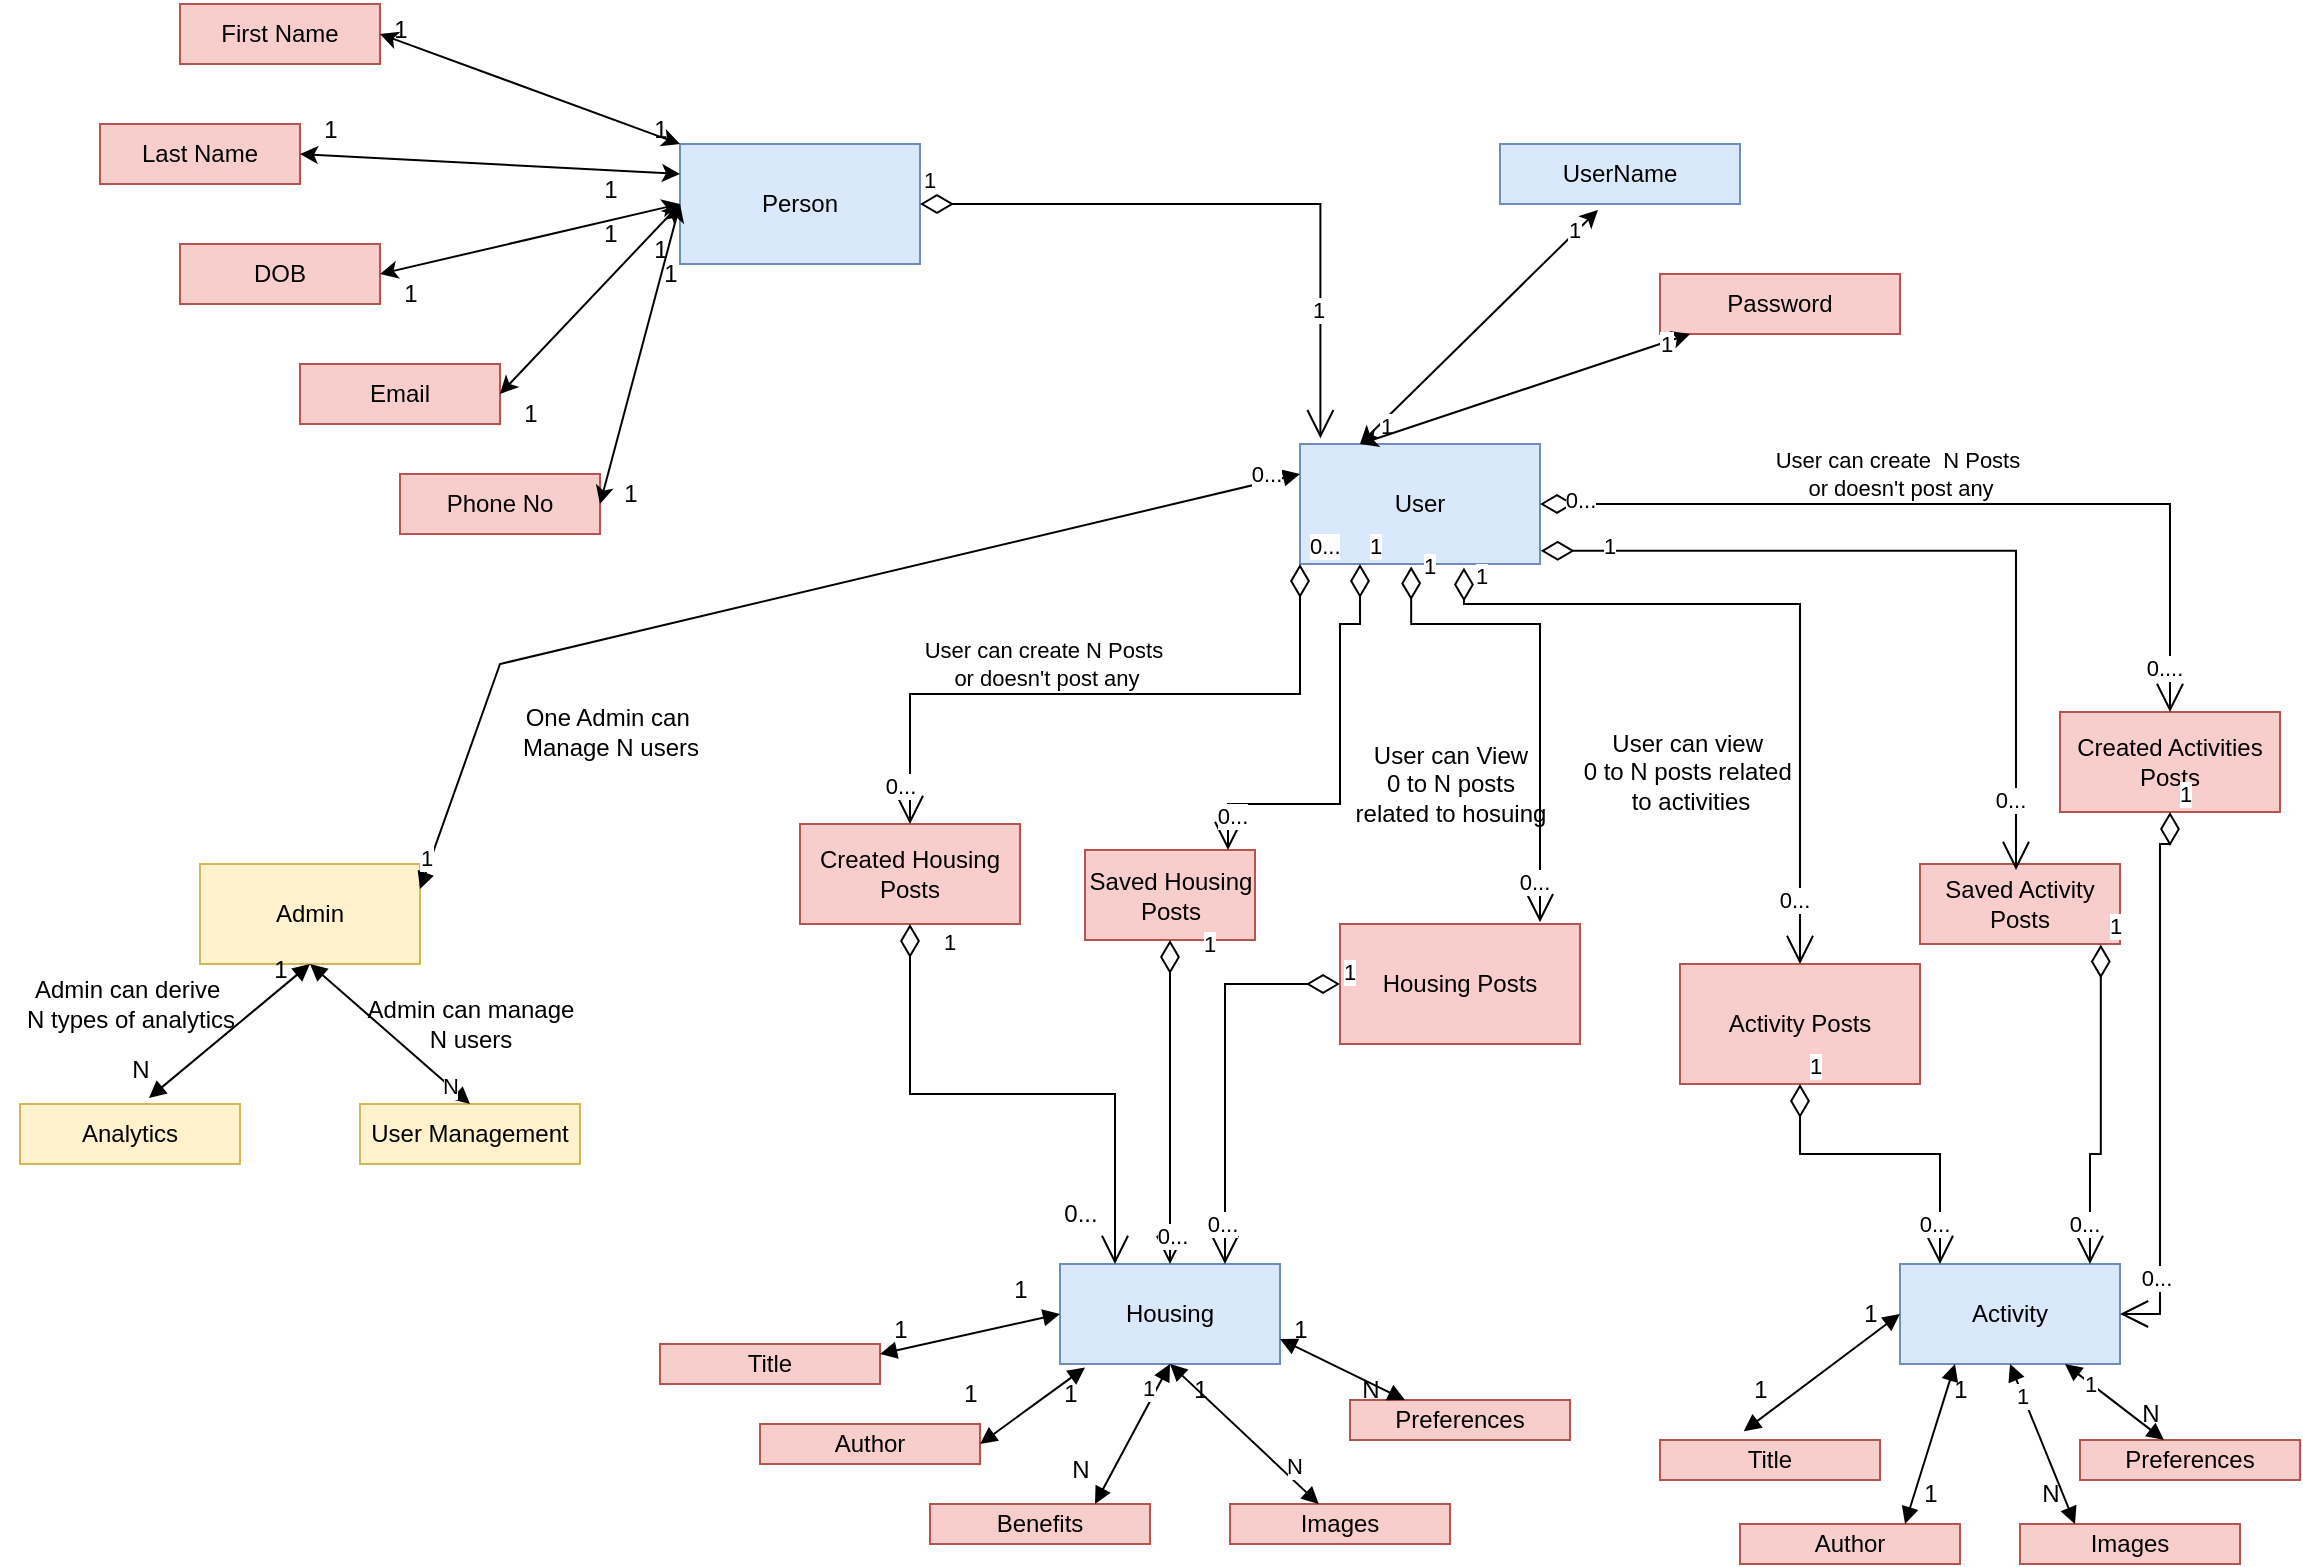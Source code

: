 <mxfile version="22.1.1" type="device">
  <diagram name="Page-1" id="T-uW2GDAXrPzi2V3QfyI">
    <mxGraphModel dx="1307" dy="865" grid="1" gridSize="10" guides="1" tooltips="1" connect="1" arrows="1" fold="1" page="1" pageScale="1" pageWidth="1169" pageHeight="827" math="0" shadow="0">
      <root>
        <mxCell id="0" />
        <mxCell id="1" parent="0" />
        <mxCell id="SFs9N2EElwwP3pAvT7Un-1" value="Person" style="rounded=0;whiteSpace=wrap;html=1;fillColor=#dae8fc;strokeColor=#6c8ebf;" vertex="1" parent="1">
          <mxGeometry x="350" y="100" width="120" height="60" as="geometry" />
        </mxCell>
        <mxCell id="SFs9N2EElwwP3pAvT7Un-2" value="User" style="rounded=0;whiteSpace=wrap;html=1;fillColor=#dae8fc;strokeColor=#6c8ebf;" vertex="1" parent="1">
          <mxGeometry x="660" y="250" width="120" height="60" as="geometry" />
        </mxCell>
        <mxCell id="SFs9N2EElwwP3pAvT7Un-6" value="DOB" style="rounded=0;whiteSpace=wrap;html=1;fillColor=#f8cecc;strokeColor=#b85450;" vertex="1" parent="1">
          <mxGeometry x="100" y="150" width="100" height="30" as="geometry" />
        </mxCell>
        <mxCell id="SFs9N2EElwwP3pAvT7Un-8" value="First Name" style="rounded=0;whiteSpace=wrap;html=1;fillColor=#f8cecc;strokeColor=#b85450;" vertex="1" parent="1">
          <mxGeometry x="100" y="30" width="100" height="30" as="geometry" />
        </mxCell>
        <mxCell id="SFs9N2EElwwP3pAvT7Un-9" value="Last Name" style="rounded=0;whiteSpace=wrap;html=1;fillColor=#f8cecc;strokeColor=#b85450;" vertex="1" parent="1">
          <mxGeometry x="60" y="90" width="100" height="30" as="geometry" />
        </mxCell>
        <mxCell id="SFs9N2EElwwP3pAvT7Un-10" value="Email" style="rounded=0;whiteSpace=wrap;html=1;fillColor=#f8cecc;strokeColor=#b85450;" vertex="1" parent="1">
          <mxGeometry x="160" y="210" width="100" height="30" as="geometry" />
        </mxCell>
        <mxCell id="SFs9N2EElwwP3pAvT7Un-11" value="Phone No" style="rounded=0;whiteSpace=wrap;html=1;fillColor=#f8cecc;strokeColor=#b85450;" vertex="1" parent="1">
          <mxGeometry x="210" y="265" width="100" height="30" as="geometry" />
        </mxCell>
        <mxCell id="SFs9N2EElwwP3pAvT7Un-12" value="" style="endArrow=classic;startArrow=classic;html=1;rounded=0;exitX=1;exitY=0.5;exitDx=0;exitDy=0;entryX=0;entryY=0;entryDx=0;entryDy=0;" edge="1" parent="1" source="SFs9N2EElwwP3pAvT7Un-8" target="SFs9N2EElwwP3pAvT7Un-1">
          <mxGeometry width="50" height="50" relative="1" as="geometry">
            <mxPoint x="560" y="450" as="sourcePoint" />
            <mxPoint x="610" y="400" as="targetPoint" />
          </mxGeometry>
        </mxCell>
        <mxCell id="SFs9N2EElwwP3pAvT7Un-13" value="" style="endArrow=classic;startArrow=classic;html=1;rounded=0;exitX=1;exitY=0.5;exitDx=0;exitDy=0;entryX=0;entryY=0.25;entryDx=0;entryDy=0;" edge="1" parent="1" source="SFs9N2EElwwP3pAvT7Un-9" target="SFs9N2EElwwP3pAvT7Un-1">
          <mxGeometry width="50" height="50" relative="1" as="geometry">
            <mxPoint x="310" y="225" as="sourcePoint" />
            <mxPoint x="460" y="260" as="targetPoint" />
          </mxGeometry>
        </mxCell>
        <mxCell id="SFs9N2EElwwP3pAvT7Un-14" value="" style="endArrow=classic;startArrow=classic;html=1;rounded=0;exitX=1;exitY=0.5;exitDx=0;exitDy=0;entryX=0;entryY=0.5;entryDx=0;entryDy=0;" edge="1" parent="1" source="SFs9N2EElwwP3pAvT7Un-6" target="SFs9N2EElwwP3pAvT7Un-1">
          <mxGeometry width="50" height="50" relative="1" as="geometry">
            <mxPoint x="320" y="235" as="sourcePoint" />
            <mxPoint x="470" y="270" as="targetPoint" />
          </mxGeometry>
        </mxCell>
        <mxCell id="SFs9N2EElwwP3pAvT7Un-15" value="" style="endArrow=classic;startArrow=classic;html=1;rounded=0;exitX=1;exitY=0.5;exitDx=0;exitDy=0;entryX=0;entryY=0.5;entryDx=0;entryDy=0;" edge="1" parent="1" source="SFs9N2EElwwP3pAvT7Un-10" target="SFs9N2EElwwP3pAvT7Un-1">
          <mxGeometry width="50" height="50" relative="1" as="geometry">
            <mxPoint x="330" y="245" as="sourcePoint" />
            <mxPoint x="480" y="280" as="targetPoint" />
          </mxGeometry>
        </mxCell>
        <mxCell id="SFs9N2EElwwP3pAvT7Un-16" value="" style="endArrow=classic;startArrow=classic;html=1;rounded=0;exitX=1;exitY=0.5;exitDx=0;exitDy=0;entryX=0;entryY=0.5;entryDx=0;entryDy=0;" edge="1" parent="1" source="SFs9N2EElwwP3pAvT7Un-11" target="SFs9N2EElwwP3pAvT7Un-1">
          <mxGeometry width="50" height="50" relative="1" as="geometry">
            <mxPoint x="340" y="255" as="sourcePoint" />
            <mxPoint x="490" y="290" as="targetPoint" />
          </mxGeometry>
        </mxCell>
        <mxCell id="SFs9N2EElwwP3pAvT7Un-17" value="UserName" style="rounded=0;whiteSpace=wrap;html=1;fillColor=#dae8fc;strokeColor=#6c8ebf;" vertex="1" parent="1">
          <mxGeometry x="760" y="100" width="120" height="30" as="geometry" />
        </mxCell>
        <mxCell id="SFs9N2EElwwP3pAvT7Un-18" value="Password" style="rounded=0;whiteSpace=wrap;html=1;fillColor=#f8cecc;strokeColor=#b85450;" vertex="1" parent="1">
          <mxGeometry x="840" y="165" width="120" height="30" as="geometry" />
        </mxCell>
        <mxCell id="SFs9N2EElwwP3pAvT7Un-19" value="" style="endArrow=classic;startArrow=classic;html=1;rounded=0;entryX=0.408;entryY=1.1;entryDx=0;entryDy=0;entryPerimeter=0;exitX=0.25;exitY=0;exitDx=0;exitDy=0;" edge="1" parent="1" source="SFs9N2EElwwP3pAvT7Un-2" target="SFs9N2EElwwP3pAvT7Un-17">
          <mxGeometry width="50" height="50" relative="1" as="geometry">
            <mxPoint x="700" y="460" as="sourcePoint" />
            <mxPoint x="750" y="410" as="targetPoint" />
          </mxGeometry>
        </mxCell>
        <mxCell id="SFs9N2EElwwP3pAvT7Un-37" value="1" style="edgeLabel;html=1;align=center;verticalAlign=middle;resizable=0;points=[];" vertex="1" connectable="0" parent="SFs9N2EElwwP3pAvT7Un-19">
          <mxGeometry x="0.823" y="2" relative="1" as="geometry">
            <mxPoint y="1" as="offset" />
          </mxGeometry>
        </mxCell>
        <mxCell id="SFs9N2EElwwP3pAvT7Un-38" value="1" style="edgeLabel;html=1;align=center;verticalAlign=middle;resizable=0;points=[];" vertex="1" connectable="0" parent="SFs9N2EElwwP3pAvT7Un-19">
          <mxGeometry x="-0.809" y="-2" relative="1" as="geometry">
            <mxPoint y="1" as="offset" />
          </mxGeometry>
        </mxCell>
        <mxCell id="SFs9N2EElwwP3pAvT7Un-20" value="1" style="endArrow=classic;startArrow=classic;html=1;rounded=0;exitX=0.25;exitY=0;exitDx=0;exitDy=0;" edge="1" parent="1" source="SFs9N2EElwwP3pAvT7Un-2" target="SFs9N2EElwwP3pAvT7Un-18">
          <mxGeometry x="0.852" y="-2" width="50" height="50" relative="1" as="geometry">
            <mxPoint x="700" y="260" as="sourcePoint" />
            <mxPoint x="669" y="143" as="targetPoint" />
            <mxPoint y="-1" as="offset" />
          </mxGeometry>
        </mxCell>
        <mxCell id="SFs9N2EElwwP3pAvT7Un-23" value="Housing Posts" style="rounded=0;whiteSpace=wrap;html=1;fillColor=#f8cecc;strokeColor=#b85450;" vertex="1" parent="1">
          <mxGeometry x="680" y="490" width="120" height="60" as="geometry" />
        </mxCell>
        <mxCell id="SFs9N2EElwwP3pAvT7Un-27" value="1" style="endArrow=open;html=1;endSize=12;startArrow=diamondThin;startSize=14;startFill=0;edgeStyle=orthogonalEdgeStyle;align=left;verticalAlign=bottom;rounded=0;exitX=1;exitY=0.5;exitDx=0;exitDy=0;entryX=0.085;entryY=-0.048;entryDx=0;entryDy=0;entryPerimeter=0;" edge="1" parent="1" source="SFs9N2EElwwP3pAvT7Un-1" target="SFs9N2EElwwP3pAvT7Un-2">
          <mxGeometry x="-1" y="3" relative="1" as="geometry">
            <mxPoint x="650" y="440" as="sourcePoint" />
            <mxPoint x="660" y="280" as="targetPoint" />
          </mxGeometry>
        </mxCell>
        <mxCell id="SFs9N2EElwwP3pAvT7Un-28" value="1" style="edgeLabel;html=1;align=center;verticalAlign=middle;resizable=0;points=[];" vertex="1" connectable="0" parent="SFs9N2EElwwP3pAvT7Un-27">
          <mxGeometry x="0.665" y="-1" relative="1" as="geometry">
            <mxPoint y="-11" as="offset" />
          </mxGeometry>
        </mxCell>
        <mxCell id="SFs9N2EElwwP3pAvT7Un-29" value="1" style="endArrow=open;html=1;endSize=12;startArrow=diamondThin;startSize=14;startFill=0;edgeStyle=orthogonalEdgeStyle;align=left;verticalAlign=bottom;rounded=0;exitX=0.463;exitY=1.02;exitDx=0;exitDy=0;exitPerimeter=0;entryX=0.826;entryY=-0.015;entryDx=0;entryDy=0;entryPerimeter=0;" edge="1" parent="1" source="SFs9N2EElwwP3pAvT7Un-2" target="SFs9N2EElwwP3pAvT7Un-23">
          <mxGeometry x="-0.926" y="4" relative="1" as="geometry">
            <mxPoint x="540" y="380" as="sourcePoint" />
            <mxPoint x="700" y="380" as="targetPoint" />
            <Array as="points">
              <mxPoint x="716" y="340" />
              <mxPoint x="780" y="340" />
              <mxPoint x="780" y="489" />
            </Array>
            <mxPoint as="offset" />
          </mxGeometry>
        </mxCell>
        <mxCell id="SFs9N2EElwwP3pAvT7Un-30" value="0..." style="edgeLabel;html=1;align=center;verticalAlign=middle;resizable=0;points=[];" vertex="1" connectable="0" parent="SFs9N2EElwwP3pAvT7Un-29">
          <mxGeometry x="0.821" y="-3" relative="1" as="geometry">
            <mxPoint as="offset" />
          </mxGeometry>
        </mxCell>
        <mxCell id="SFs9N2EElwwP3pAvT7Un-31" value="Activity Posts" style="rounded=0;whiteSpace=wrap;html=1;fillColor=#f8cecc;strokeColor=#b85450;" vertex="1" parent="1">
          <mxGeometry x="850" y="510" width="120" height="60" as="geometry" />
        </mxCell>
        <mxCell id="SFs9N2EElwwP3pAvT7Un-33" value="1" style="endArrow=open;html=1;endSize=12;startArrow=diamondThin;startSize=14;startFill=0;edgeStyle=orthogonalEdgeStyle;align=left;verticalAlign=bottom;rounded=0;exitX=0.683;exitY=1.03;exitDx=0;exitDy=0;exitPerimeter=0;entryX=0.5;entryY=0;entryDx=0;entryDy=0;" edge="1" parent="1" source="SFs9N2EElwwP3pAvT7Un-2" target="SFs9N2EElwwP3pAvT7Un-31">
          <mxGeometry x="-0.926" y="4" relative="1" as="geometry">
            <mxPoint x="726" y="321" as="sourcePoint" />
            <mxPoint x="910" y="450" as="targetPoint" />
            <Array as="points">
              <mxPoint x="742" y="330" />
              <mxPoint x="910" y="330" />
            </Array>
            <mxPoint as="offset" />
          </mxGeometry>
        </mxCell>
        <mxCell id="SFs9N2EElwwP3pAvT7Un-34" value="0..." style="edgeLabel;html=1;align=center;verticalAlign=middle;resizable=0;points=[];" vertex="1" connectable="0" parent="SFs9N2EElwwP3pAvT7Un-33">
          <mxGeometry x="0.821" y="-3" relative="1" as="geometry">
            <mxPoint as="offset" />
          </mxGeometry>
        </mxCell>
        <mxCell id="SFs9N2EElwwP3pAvT7Un-39" value="Created Housing&lt;br&gt;Posts" style="html=1;whiteSpace=wrap;fillColor=#f8cecc;strokeColor=#b85450;" vertex="1" parent="1">
          <mxGeometry x="410" y="440.0" width="110" height="50" as="geometry" />
        </mxCell>
        <mxCell id="SFs9N2EElwwP3pAvT7Un-40" value="0..." style="endArrow=open;html=1;endSize=12;startArrow=diamondThin;startSize=14;startFill=0;edgeStyle=orthogonalEdgeStyle;align=left;verticalAlign=bottom;rounded=0;entryX=0.5;entryY=0;entryDx=0;entryDy=0;exitX=0;exitY=1;exitDx=0;exitDy=0;" edge="1" parent="1" source="SFs9N2EElwwP3pAvT7Un-2" target="SFs9N2EElwwP3pAvT7Un-39">
          <mxGeometry x="-1" y="3" relative="1" as="geometry">
            <mxPoint x="610" y="350" as="sourcePoint" />
            <mxPoint x="770" y="350" as="targetPoint" />
          </mxGeometry>
        </mxCell>
        <mxCell id="SFs9N2EElwwP3pAvT7Un-41" value="0..." style="edgeLabel;html=1;align=center;verticalAlign=middle;resizable=0;points=[];" vertex="1" connectable="0" parent="SFs9N2EElwwP3pAvT7Un-40">
          <mxGeometry x="0.881" y="5" relative="1" as="geometry">
            <mxPoint x="-10" as="offset" />
          </mxGeometry>
        </mxCell>
        <mxCell id="SFs9N2EElwwP3pAvT7Un-42" value="User can create N Posts&amp;nbsp;&lt;br&gt;or doesn&#39;t post any" style="edgeLabel;html=1;align=center;verticalAlign=middle;resizable=0;points=[];" vertex="1" connectable="0" parent="SFs9N2EElwwP3pAvT7Un-40">
          <mxGeometry x="0.209" y="-3" relative="1" as="geometry">
            <mxPoint x="4" y="-12" as="offset" />
          </mxGeometry>
        </mxCell>
        <mxCell id="SFs9N2EElwwP3pAvT7Un-43" value="Housing" style="html=1;whiteSpace=wrap;fillColor=#dae8fc;strokeColor=#6c8ebf;" vertex="1" parent="1">
          <mxGeometry x="540" y="660" width="110" height="50" as="geometry" />
        </mxCell>
        <mxCell id="SFs9N2EElwwP3pAvT7Un-44" value="1" style="endArrow=open;html=1;endSize=12;startArrow=diamondThin;startSize=14;startFill=0;edgeStyle=orthogonalEdgeStyle;align=left;verticalAlign=bottom;rounded=0;entryX=0.25;entryY=0;entryDx=0;entryDy=0;exitX=0.5;exitY=1;exitDx=0;exitDy=0;" edge="1" parent="1" source="SFs9N2EElwwP3pAvT7Un-39" target="SFs9N2EElwwP3pAvT7Un-43">
          <mxGeometry x="-0.86" y="15" relative="1" as="geometry">
            <mxPoint x="610" y="350" as="sourcePoint" />
            <mxPoint x="770" y="350" as="targetPoint" />
            <mxPoint y="-1" as="offset" />
          </mxGeometry>
        </mxCell>
        <mxCell id="SFs9N2EElwwP3pAvT7Un-45" value="0..." style="text;html=1;align=center;verticalAlign=middle;resizable=0;points=[];autosize=1;strokeColor=none;fillColor=none;" vertex="1" parent="1">
          <mxGeometry x="530" y="620" width="40" height="30" as="geometry" />
        </mxCell>
        <mxCell id="SFs9N2EElwwP3pAvT7Un-46" value="1" style="endArrow=open;html=1;endSize=12;startArrow=diamondThin;startSize=14;startFill=0;edgeStyle=orthogonalEdgeStyle;align=left;verticalAlign=bottom;rounded=0;entryX=0.75;entryY=0;entryDx=0;entryDy=0;exitX=0;exitY=0.5;exitDx=0;exitDy=0;" edge="1" parent="1" source="SFs9N2EElwwP3pAvT7Un-23" target="SFs9N2EElwwP3pAvT7Un-43">
          <mxGeometry x="-1" y="3" relative="1" as="geometry">
            <mxPoint x="610" y="350" as="sourcePoint" />
            <mxPoint x="770" y="350" as="targetPoint" />
          </mxGeometry>
        </mxCell>
        <mxCell id="SFs9N2EElwwP3pAvT7Un-47" value="0..." style="edgeLabel;html=1;align=center;verticalAlign=middle;resizable=0;points=[];" vertex="1" connectable="0" parent="SFs9N2EElwwP3pAvT7Un-46">
          <mxGeometry x="0.834" y="-2" relative="1" as="geometry">
            <mxPoint y="-4" as="offset" />
          </mxGeometry>
        </mxCell>
        <mxCell id="SFs9N2EElwwP3pAvT7Un-49" value="Created Activities Posts" style="html=1;whiteSpace=wrap;fillColor=#f8cecc;strokeColor=#b85450;" vertex="1" parent="1">
          <mxGeometry x="1040" y="384" width="110" height="50" as="geometry" />
        </mxCell>
        <mxCell id="SFs9N2EElwwP3pAvT7Un-50" value="" style="endArrow=open;html=1;endSize=12;startArrow=diamondThin;startSize=14;startFill=0;edgeStyle=orthogonalEdgeStyle;align=left;verticalAlign=bottom;rounded=0;exitX=1;exitY=0.5;exitDx=0;exitDy=0;entryX=0.5;entryY=0;entryDx=0;entryDy=0;" edge="1" parent="1" source="SFs9N2EElwwP3pAvT7Un-2" target="SFs9N2EElwwP3pAvT7Un-49">
          <mxGeometry x="-0.908" y="10" relative="1" as="geometry">
            <mxPoint x="740" y="350" as="sourcePoint" />
            <mxPoint x="900" y="350" as="targetPoint" />
            <mxPoint as="offset" />
          </mxGeometry>
        </mxCell>
        <mxCell id="SFs9N2EElwwP3pAvT7Un-167" value="0...." style="edgeLabel;html=1;align=center;verticalAlign=middle;resizable=0;points=[];" vertex="1" connectable="0" parent="SFs9N2EElwwP3pAvT7Un-50">
          <mxGeometry x="0.9" y="-3" relative="1" as="geometry">
            <mxPoint y="-1" as="offset" />
          </mxGeometry>
        </mxCell>
        <mxCell id="SFs9N2EElwwP3pAvT7Un-171" value="0..." style="edgeLabel;html=1;align=center;verticalAlign=middle;resizable=0;points=[];" vertex="1" connectable="0" parent="SFs9N2EElwwP3pAvT7Un-50">
          <mxGeometry x="-0.899" y="2" relative="1" as="geometry">
            <mxPoint x="-1" as="offset" />
          </mxGeometry>
        </mxCell>
        <mxCell id="SFs9N2EElwwP3pAvT7Un-51" value="Activity" style="html=1;whiteSpace=wrap;fillColor=#dae8fc;strokeColor=#6c8ebf;" vertex="1" parent="1">
          <mxGeometry x="960" y="660" width="110" height="50" as="geometry" />
        </mxCell>
        <mxCell id="SFs9N2EElwwP3pAvT7Un-52" value="1" style="endArrow=open;html=1;endSize=12;startArrow=diamondThin;startSize=14;startFill=0;edgeStyle=orthogonalEdgeStyle;align=left;verticalAlign=bottom;rounded=0;exitX=0.5;exitY=1;exitDx=0;exitDy=0;" edge="1" parent="1" source="SFs9N2EElwwP3pAvT7Un-31" target="SFs9N2EElwwP3pAvT7Un-51">
          <mxGeometry x="-1" y="3" relative="1" as="geometry">
            <mxPoint x="740" y="350" as="sourcePoint" />
            <mxPoint x="900" y="350" as="targetPoint" />
            <Array as="points">
              <mxPoint x="910" y="605" />
              <mxPoint x="980" y="605" />
            </Array>
          </mxGeometry>
        </mxCell>
        <mxCell id="SFs9N2EElwwP3pAvT7Un-153" value="0..." style="edgeLabel;html=1;align=center;verticalAlign=middle;resizable=0;points=[];" vertex="1" connectable="0" parent="SFs9N2EElwwP3pAvT7Un-52">
          <mxGeometry x="0.752" y="-3" relative="1" as="geometry">
            <mxPoint as="offset" />
          </mxGeometry>
        </mxCell>
        <mxCell id="SFs9N2EElwwP3pAvT7Un-53" value="1" style="endArrow=open;html=1;endSize=12;startArrow=diamondThin;startSize=14;startFill=0;edgeStyle=orthogonalEdgeStyle;align=left;verticalAlign=bottom;rounded=0;exitX=0.5;exitY=1;exitDx=0;exitDy=0;entryX=1;entryY=0.5;entryDx=0;entryDy=0;" edge="1" parent="1" source="SFs9N2EElwwP3pAvT7Un-49" target="SFs9N2EElwwP3pAvT7Un-51">
          <mxGeometry x="-1" y="3" relative="1" as="geometry">
            <mxPoint x="1020" y="530" as="sourcePoint" />
            <mxPoint x="1090" y="640" as="targetPoint" />
            <Array as="points">
              <mxPoint x="1095" y="450" />
              <mxPoint x="1090" y="450" />
              <mxPoint x="1090" y="685" />
            </Array>
          </mxGeometry>
        </mxCell>
        <mxCell id="SFs9N2EElwwP3pAvT7Un-54" value="0..." style="edgeLabel;html=1;align=center;verticalAlign=middle;resizable=0;points=[];" vertex="1" connectable="0" parent="SFs9N2EElwwP3pAvT7Un-53">
          <mxGeometry x="0.725" y="-2" relative="1" as="geometry">
            <mxPoint as="offset" />
          </mxGeometry>
        </mxCell>
        <mxCell id="SFs9N2EElwwP3pAvT7Un-55" value="Title" style="html=1;whiteSpace=wrap;fillColor=#f8cecc;strokeColor=#b85450;" vertex="1" parent="1">
          <mxGeometry x="340" y="700" width="110" height="20" as="geometry" />
        </mxCell>
        <mxCell id="SFs9N2EElwwP3pAvT7Un-56" value="Author" style="html=1;whiteSpace=wrap;fillColor=#f8cecc;strokeColor=#b85450;" vertex="1" parent="1">
          <mxGeometry x="390" y="740" width="110" height="20" as="geometry" />
        </mxCell>
        <mxCell id="SFs9N2EElwwP3pAvT7Un-57" value="Benefits" style="html=1;whiteSpace=wrap;fillColor=#f8cecc;strokeColor=#b85450;" vertex="1" parent="1">
          <mxGeometry x="475" y="780" width="110" height="20" as="geometry" />
        </mxCell>
        <mxCell id="SFs9N2EElwwP3pAvT7Un-59" value="Images" style="html=1;whiteSpace=wrap;fillColor=#f8cecc;strokeColor=#b85450;" vertex="1" parent="1">
          <mxGeometry x="625" y="780" width="110" height="20" as="geometry" />
        </mxCell>
        <mxCell id="SFs9N2EElwwP3pAvT7Un-60" value="Preferences" style="html=1;whiteSpace=wrap;fillColor=#f8cecc;strokeColor=#b85450;" vertex="1" parent="1">
          <mxGeometry x="685" y="728" width="110" height="20" as="geometry" />
        </mxCell>
        <mxCell id="SFs9N2EElwwP3pAvT7Un-62" value="" style="endArrow=block;startArrow=block;endFill=1;startFill=1;html=1;rounded=0;exitX=1;exitY=0.25;exitDx=0;exitDy=0;entryX=0;entryY=0.5;entryDx=0;entryDy=0;" edge="1" parent="1" source="SFs9N2EElwwP3pAvT7Un-55" target="SFs9N2EElwwP3pAvT7Un-43">
          <mxGeometry width="160" relative="1" as="geometry">
            <mxPoint x="740" y="410" as="sourcePoint" />
            <mxPoint x="900" y="410" as="targetPoint" />
          </mxGeometry>
        </mxCell>
        <mxCell id="SFs9N2EElwwP3pAvT7Un-63" value="1" style="text;html=1;align=center;verticalAlign=middle;resizable=0;points=[];autosize=1;strokeColor=none;fillColor=none;" vertex="1" parent="1">
          <mxGeometry x="445" y="678" width="30" height="30" as="geometry" />
        </mxCell>
        <mxCell id="SFs9N2EElwwP3pAvT7Un-64" value="1" style="text;html=1;align=center;verticalAlign=middle;resizable=0;points=[];autosize=1;strokeColor=none;fillColor=none;" vertex="1" parent="1">
          <mxGeometry x="505" y="658" width="30" height="30" as="geometry" />
        </mxCell>
        <mxCell id="SFs9N2EElwwP3pAvT7Un-65" value="" style="endArrow=block;startArrow=block;endFill=1;startFill=1;html=1;rounded=0;exitX=1;exitY=0;exitDx=0;exitDy=0;entryX=0.114;entryY=1.036;entryDx=0;entryDy=0;entryPerimeter=0;" edge="1" parent="1" target="SFs9N2EElwwP3pAvT7Un-43">
          <mxGeometry width="160" relative="1" as="geometry">
            <mxPoint x="500" y="750" as="sourcePoint" />
            <mxPoint x="540" y="720" as="targetPoint" />
          </mxGeometry>
        </mxCell>
        <mxCell id="SFs9N2EElwwP3pAvT7Un-66" value="1" style="text;html=1;align=center;verticalAlign=middle;resizable=0;points=[];autosize=1;strokeColor=none;fillColor=none;" vertex="1" parent="1">
          <mxGeometry x="480" y="710" width="30" height="30" as="geometry" />
        </mxCell>
        <mxCell id="SFs9N2EElwwP3pAvT7Un-67" value="1" style="text;html=1;align=center;verticalAlign=middle;resizable=0;points=[];autosize=1;strokeColor=none;fillColor=none;" vertex="1" parent="1">
          <mxGeometry x="530" y="710" width="30" height="30" as="geometry" />
        </mxCell>
        <mxCell id="SFs9N2EElwwP3pAvT7Un-70" value="" style="endArrow=block;startArrow=block;endFill=1;startFill=1;html=1;rounded=0;exitX=0.75;exitY=0;exitDx=0;exitDy=0;entryX=0.5;entryY=1;entryDx=0;entryDy=0;" edge="1" parent="1" source="SFs9N2EElwwP3pAvT7Un-57" target="SFs9N2EElwwP3pAvT7Un-43">
          <mxGeometry width="160" relative="1" as="geometry">
            <mxPoint x="510" y="760" as="sourcePoint" />
            <mxPoint x="563" y="722" as="targetPoint" />
          </mxGeometry>
        </mxCell>
        <mxCell id="SFs9N2EElwwP3pAvT7Un-74" value="1" style="edgeLabel;html=1;align=center;verticalAlign=middle;resizable=0;points=[];" vertex="1" connectable="0" parent="SFs9N2EElwwP3pAvT7Un-70">
          <mxGeometry x="0.603" y="4" relative="1" as="geometry">
            <mxPoint as="offset" />
          </mxGeometry>
        </mxCell>
        <mxCell id="SFs9N2EElwwP3pAvT7Un-71" value="" style="endArrow=block;startArrow=block;endFill=1;startFill=1;html=1;rounded=0;entryX=0.5;entryY=1;entryDx=0;entryDy=0;" edge="1" parent="1" source="SFs9N2EElwwP3pAvT7Un-59" target="SFs9N2EElwwP3pAvT7Un-43">
          <mxGeometry width="160" relative="1" as="geometry">
            <mxPoint x="543" y="790" as="sourcePoint" />
            <mxPoint x="605" y="720" as="targetPoint" />
          </mxGeometry>
        </mxCell>
        <mxCell id="SFs9N2EElwwP3pAvT7Un-75" value="N" style="edgeLabel;html=1;align=center;verticalAlign=middle;resizable=0;points=[];" vertex="1" connectable="0" parent="SFs9N2EElwwP3pAvT7Un-71">
          <mxGeometry x="-0.56" y="-5" relative="1" as="geometry">
            <mxPoint as="offset" />
          </mxGeometry>
        </mxCell>
        <mxCell id="SFs9N2EElwwP3pAvT7Un-72" value="" style="endArrow=block;startArrow=block;endFill=1;startFill=1;html=1;rounded=0;entryX=1;entryY=0.75;entryDx=0;entryDy=0;exitX=0.25;exitY=0;exitDx=0;exitDy=0;" edge="1" parent="1" source="SFs9N2EElwwP3pAvT7Un-60" target="SFs9N2EElwwP3pAvT7Un-43">
          <mxGeometry width="160" relative="1" as="geometry">
            <mxPoint x="640" y="790" as="sourcePoint" />
            <mxPoint x="605" y="720" as="targetPoint" />
          </mxGeometry>
        </mxCell>
        <mxCell id="SFs9N2EElwwP3pAvT7Un-73" value="N" style="text;html=1;align=center;verticalAlign=middle;resizable=0;points=[];autosize=1;strokeColor=none;fillColor=none;" vertex="1" parent="1">
          <mxGeometry x="535" y="748" width="30" height="30" as="geometry" />
        </mxCell>
        <mxCell id="SFs9N2EElwwP3pAvT7Un-76" value="1" style="text;html=1;align=center;verticalAlign=middle;resizable=0;points=[];autosize=1;strokeColor=none;fillColor=none;" vertex="1" parent="1">
          <mxGeometry x="595" y="708" width="30" height="30" as="geometry" />
        </mxCell>
        <mxCell id="SFs9N2EElwwP3pAvT7Un-77" value="N" style="text;html=1;align=center;verticalAlign=middle;resizable=0;points=[];autosize=1;strokeColor=none;fillColor=none;" vertex="1" parent="1">
          <mxGeometry x="680" y="708" width="30" height="30" as="geometry" />
        </mxCell>
        <mxCell id="SFs9N2EElwwP3pAvT7Un-78" value="1" style="text;html=1;align=center;verticalAlign=middle;resizable=0;points=[];autosize=1;strokeColor=none;fillColor=none;" vertex="1" parent="1">
          <mxGeometry x="645" y="678" width="30" height="30" as="geometry" />
        </mxCell>
        <mxCell id="SFs9N2EElwwP3pAvT7Un-133" value="Title" style="html=1;whiteSpace=wrap;fillColor=#f8cecc;strokeColor=#b85450;" vertex="1" parent="1">
          <mxGeometry x="840" y="748" width="110" height="20" as="geometry" />
        </mxCell>
        <mxCell id="SFs9N2EElwwP3pAvT7Un-134" value="Author" style="html=1;whiteSpace=wrap;fillColor=#f8cecc;strokeColor=#b85450;" vertex="1" parent="1">
          <mxGeometry x="880" y="790" width="110" height="20" as="geometry" />
        </mxCell>
        <mxCell id="SFs9N2EElwwP3pAvT7Un-136" value="Images" style="html=1;whiteSpace=wrap;fillColor=#f8cecc;strokeColor=#b85450;" vertex="1" parent="1">
          <mxGeometry x="1020" y="790" width="110" height="20" as="geometry" />
        </mxCell>
        <mxCell id="SFs9N2EElwwP3pAvT7Un-137" value="Preferences" style="html=1;whiteSpace=wrap;fillColor=#f8cecc;strokeColor=#b85450;" vertex="1" parent="1">
          <mxGeometry x="1050" y="748" width="110" height="20" as="geometry" />
        </mxCell>
        <mxCell id="SFs9N2EElwwP3pAvT7Un-138" value="" style="endArrow=block;startArrow=block;endFill=1;startFill=1;html=1;rounded=0;exitX=0.381;exitY=-0.221;exitDx=0;exitDy=0;exitPerimeter=0;entryX=0;entryY=0.5;entryDx=0;entryDy=0;" edge="1" parent="1" source="SFs9N2EElwwP3pAvT7Un-133" target="SFs9N2EElwwP3pAvT7Un-51">
          <mxGeometry width="160" relative="1" as="geometry">
            <mxPoint x="620" y="410" as="sourcePoint" />
            <mxPoint x="780" y="410" as="targetPoint" />
          </mxGeometry>
        </mxCell>
        <mxCell id="SFs9N2EElwwP3pAvT7Un-139" value="" style="endArrow=block;startArrow=block;endFill=1;startFill=1;html=1;rounded=0;exitX=0.75;exitY=0;exitDx=0;exitDy=0;entryX=0.25;entryY=1;entryDx=0;entryDy=0;" edge="1" parent="1" source="SFs9N2EElwwP3pAvT7Un-134" target="SFs9N2EElwwP3pAvT7Un-51">
          <mxGeometry width="160" relative="1" as="geometry">
            <mxPoint x="892" y="754" as="sourcePoint" />
            <mxPoint x="970" y="695" as="targetPoint" />
          </mxGeometry>
        </mxCell>
        <mxCell id="SFs9N2EElwwP3pAvT7Un-140" value="" style="endArrow=block;startArrow=block;endFill=1;startFill=1;html=1;rounded=0;exitX=0.25;exitY=0;exitDx=0;exitDy=0;entryX=0.5;entryY=1;entryDx=0;entryDy=0;" edge="1" parent="1" source="SFs9N2EElwwP3pAvT7Un-136" target="SFs9N2EElwwP3pAvT7Un-51">
          <mxGeometry width="160" relative="1" as="geometry">
            <mxPoint x="973" y="800" as="sourcePoint" />
            <mxPoint x="998" y="720" as="targetPoint" />
          </mxGeometry>
        </mxCell>
        <mxCell id="SFs9N2EElwwP3pAvT7Un-149" value="1" style="edgeLabel;html=1;align=center;verticalAlign=middle;resizable=0;points=[];" vertex="1" connectable="0" parent="SFs9N2EElwwP3pAvT7Un-140">
          <mxGeometry x="0.608" y="1" relative="1" as="geometry">
            <mxPoint as="offset" />
          </mxGeometry>
        </mxCell>
        <mxCell id="SFs9N2EElwwP3pAvT7Un-141" value="" style="endArrow=block;startArrow=block;endFill=1;startFill=1;html=1;rounded=0;entryX=0.75;entryY=1;entryDx=0;entryDy=0;" edge="1" parent="1" source="SFs9N2EElwwP3pAvT7Un-137" target="SFs9N2EElwwP3pAvT7Un-51">
          <mxGeometry width="160" relative="1" as="geometry">
            <mxPoint x="983" y="810" as="sourcePoint" />
            <mxPoint x="1008" y="730" as="targetPoint" />
          </mxGeometry>
        </mxCell>
        <mxCell id="SFs9N2EElwwP3pAvT7Un-150" value="1" style="edgeLabel;html=1;align=center;verticalAlign=middle;resizable=0;points=[];" vertex="1" connectable="0" parent="SFs9N2EElwwP3pAvT7Un-141">
          <mxGeometry x="0.512" relative="1" as="geometry">
            <mxPoint as="offset" />
          </mxGeometry>
        </mxCell>
        <mxCell id="SFs9N2EElwwP3pAvT7Un-144" value="1" style="text;html=1;align=center;verticalAlign=middle;resizable=0;points=[];autosize=1;strokeColor=none;fillColor=none;" vertex="1" parent="1">
          <mxGeometry x="875" y="708" width="30" height="30" as="geometry" />
        </mxCell>
        <mxCell id="SFs9N2EElwwP3pAvT7Un-145" value="1" style="text;html=1;align=center;verticalAlign=middle;resizable=0;points=[];autosize=1;strokeColor=none;fillColor=none;" vertex="1" parent="1">
          <mxGeometry x="930" y="670" width="30" height="30" as="geometry" />
        </mxCell>
        <mxCell id="SFs9N2EElwwP3pAvT7Un-146" value="1" style="text;html=1;align=center;verticalAlign=middle;resizable=0;points=[];autosize=1;strokeColor=none;fillColor=none;" vertex="1" parent="1">
          <mxGeometry x="960" y="760" width="30" height="30" as="geometry" />
        </mxCell>
        <mxCell id="SFs9N2EElwwP3pAvT7Un-147" value="1" style="text;html=1;align=center;verticalAlign=middle;resizable=0;points=[];autosize=1;strokeColor=none;fillColor=none;" vertex="1" parent="1">
          <mxGeometry x="975" y="708" width="30" height="30" as="geometry" />
        </mxCell>
        <mxCell id="SFs9N2EElwwP3pAvT7Un-148" value="N" style="text;html=1;align=center;verticalAlign=middle;resizable=0;points=[];autosize=1;strokeColor=none;fillColor=none;" vertex="1" parent="1">
          <mxGeometry x="1020" y="760" width="30" height="30" as="geometry" />
        </mxCell>
        <mxCell id="SFs9N2EElwwP3pAvT7Un-151" value="N" style="text;html=1;align=center;verticalAlign=middle;resizable=0;points=[];autosize=1;strokeColor=none;fillColor=none;" vertex="1" parent="1">
          <mxGeometry x="1070" y="720" width="30" height="30" as="geometry" />
        </mxCell>
        <mxCell id="SFs9N2EElwwP3pAvT7Un-154" value="Admin" style="html=1;whiteSpace=wrap;strokeColor=#d6b656;fillColor=#fff2cc;" vertex="1" parent="1">
          <mxGeometry x="110" y="460" width="110" height="50" as="geometry" />
        </mxCell>
        <mxCell id="SFs9N2EElwwP3pAvT7Un-155" value="Analytics" style="html=1;whiteSpace=wrap;fillColor=#fff2cc;strokeColor=#d6b656;" vertex="1" parent="1">
          <mxGeometry x="20" y="580" width="110" height="30" as="geometry" />
        </mxCell>
        <mxCell id="SFs9N2EElwwP3pAvT7Un-156" value="User Management" style="html=1;whiteSpace=wrap;fillColor=#fff2cc;strokeColor=#d6b656;" vertex="1" parent="1">
          <mxGeometry x="190" y="580" width="110" height="30" as="geometry" />
        </mxCell>
        <mxCell id="SFs9N2EElwwP3pAvT7Un-158" value="" style="endArrow=block;startArrow=block;endFill=1;startFill=1;html=1;rounded=0;exitX=0.586;exitY=-0.1;exitDx=0;exitDy=0;exitPerimeter=0;entryX=0.5;entryY=1;entryDx=0;entryDy=0;" edge="1" parent="1" source="SFs9N2EElwwP3pAvT7Un-155" target="SFs9N2EElwwP3pAvT7Un-154">
          <mxGeometry width="160" relative="1" as="geometry">
            <mxPoint x="570" y="390" as="sourcePoint" />
            <mxPoint x="730" y="390" as="targetPoint" />
          </mxGeometry>
        </mxCell>
        <mxCell id="SFs9N2EElwwP3pAvT7Un-159" value="" style="endArrow=block;startArrow=block;endFill=1;startFill=1;html=1;rounded=0;exitX=0.5;exitY=0;exitDx=0;exitDy=0;entryX=0.5;entryY=1;entryDx=0;entryDy=0;" edge="1" parent="1" source="SFs9N2EElwwP3pAvT7Un-156" target="SFs9N2EElwwP3pAvT7Un-154">
          <mxGeometry width="160" relative="1" as="geometry">
            <mxPoint x="114" y="537" as="sourcePoint" />
            <mxPoint x="175" y="510" as="targetPoint" />
          </mxGeometry>
        </mxCell>
        <mxCell id="SFs9N2EElwwP3pAvT7Un-189" value="N" style="edgeLabel;html=1;align=center;verticalAlign=middle;resizable=0;points=[];" vertex="1" connectable="0" parent="SFs9N2EElwwP3pAvT7Un-159">
          <mxGeometry x="-0.736" relative="1" as="geometry">
            <mxPoint as="offset" />
          </mxGeometry>
        </mxCell>
        <mxCell id="SFs9N2EElwwP3pAvT7Un-160" value="" style="endArrow=block;startArrow=block;endFill=1;startFill=1;html=1;rounded=0;exitX=1;exitY=0.25;exitDx=0;exitDy=0;" edge="1" parent="1" source="SFs9N2EElwwP3pAvT7Un-154">
          <mxGeometry width="160" relative="1" as="geometry">
            <mxPoint x="570" y="390" as="sourcePoint" />
            <mxPoint x="660" y="265" as="targetPoint" />
            <Array as="points">
              <mxPoint x="260" y="360" />
            </Array>
          </mxGeometry>
        </mxCell>
        <mxCell id="SFs9N2EElwwP3pAvT7Un-162" value="1" style="edgeLabel;html=1;align=center;verticalAlign=middle;resizable=0;points=[];" vertex="1" connectable="0" parent="SFs9N2EElwwP3pAvT7Un-160">
          <mxGeometry x="-0.94" y="3" relative="1" as="geometry">
            <mxPoint as="offset" />
          </mxGeometry>
        </mxCell>
        <mxCell id="SFs9N2EElwwP3pAvT7Un-163" value="0..." style="edgeLabel;html=1;align=center;verticalAlign=middle;resizable=0;points=[];" vertex="1" connectable="0" parent="SFs9N2EElwwP3pAvT7Un-160">
          <mxGeometry x="0.938" y="4" relative="1" as="geometry">
            <mxPoint as="offset" />
          </mxGeometry>
        </mxCell>
        <mxCell id="SFs9N2EElwwP3pAvT7Un-164" value="One Admin can&amp;nbsp;&lt;br&gt;Manage N users" style="text;html=1;align=center;verticalAlign=middle;resizable=0;points=[];autosize=1;strokeColor=none;fillColor=none;" vertex="1" parent="1">
          <mxGeometry x="260" y="374" width="110" height="40" as="geometry" />
        </mxCell>
        <mxCell id="SFs9N2EElwwP3pAvT7Un-165" value="User can View&lt;br&gt;0 to N posts &lt;br&gt;related to hosuing" style="text;html=1;align=center;verticalAlign=middle;resizable=0;points=[];autosize=1;strokeColor=none;fillColor=none;" vertex="1" parent="1">
          <mxGeometry x="675" y="390" width="120" height="60" as="geometry" />
        </mxCell>
        <mxCell id="SFs9N2EElwwP3pAvT7Un-166" value="User can view&amp;nbsp;&lt;br&gt;0 to N posts related&amp;nbsp;&lt;br&gt;to activities" style="text;html=1;align=center;verticalAlign=middle;resizable=0;points=[];autosize=1;strokeColor=none;fillColor=none;" vertex="1" parent="1">
          <mxGeometry x="790" y="384" width="130" height="60" as="geometry" />
        </mxCell>
        <mxCell id="SFs9N2EElwwP3pAvT7Un-172" value="User can create&amp;nbsp; N Posts&amp;nbsp;&lt;br&gt;or doesn&#39;t post any" style="edgeLabel;html=1;align=center;verticalAlign=middle;resizable=0;points=[];" vertex="1" connectable="0" parent="1">
          <mxGeometry x="960" y="265" as="geometry" />
        </mxCell>
        <mxCell id="SFs9N2EElwwP3pAvT7Un-175" value="1" style="text;html=1;align=center;verticalAlign=middle;resizable=0;points=[];autosize=1;strokeColor=none;fillColor=none;" vertex="1" parent="1">
          <mxGeometry x="195" y="28" width="30" height="30" as="geometry" />
        </mxCell>
        <mxCell id="SFs9N2EElwwP3pAvT7Un-176" value="1" style="text;html=1;align=center;verticalAlign=middle;resizable=0;points=[];autosize=1;strokeColor=none;fillColor=none;" vertex="1" parent="1">
          <mxGeometry x="325" y="78" width="30" height="30" as="geometry" />
        </mxCell>
        <mxCell id="SFs9N2EElwwP3pAvT7Un-177" value="1" style="text;html=1;align=center;verticalAlign=middle;resizable=0;points=[];autosize=1;strokeColor=none;fillColor=none;" vertex="1" parent="1">
          <mxGeometry x="160" y="78" width="30" height="30" as="geometry" />
        </mxCell>
        <mxCell id="SFs9N2EElwwP3pAvT7Un-178" value="1" style="text;html=1;align=center;verticalAlign=middle;resizable=0;points=[];autosize=1;strokeColor=none;fillColor=none;" vertex="1" parent="1">
          <mxGeometry x="300" y="108" width="30" height="30" as="geometry" />
        </mxCell>
        <mxCell id="SFs9N2EElwwP3pAvT7Un-180" value="1" style="text;html=1;align=center;verticalAlign=middle;resizable=0;points=[];autosize=1;strokeColor=none;fillColor=none;" vertex="1" parent="1">
          <mxGeometry x="200" y="160" width="30" height="30" as="geometry" />
        </mxCell>
        <mxCell id="SFs9N2EElwwP3pAvT7Un-181" value="1" style="text;html=1;align=center;verticalAlign=middle;resizable=0;points=[];autosize=1;strokeColor=none;fillColor=none;" vertex="1" parent="1">
          <mxGeometry x="300" y="130" width="30" height="30" as="geometry" />
        </mxCell>
        <mxCell id="SFs9N2EElwwP3pAvT7Un-182" value="1" style="text;html=1;align=center;verticalAlign=middle;resizable=0;points=[];autosize=1;strokeColor=none;fillColor=none;" vertex="1" parent="1">
          <mxGeometry x="260" y="220" width="30" height="30" as="geometry" />
        </mxCell>
        <mxCell id="SFs9N2EElwwP3pAvT7Un-183" value="1" style="text;html=1;align=center;verticalAlign=middle;resizable=0;points=[];autosize=1;strokeColor=none;fillColor=none;" vertex="1" parent="1">
          <mxGeometry x="325" y="138" width="30" height="30" as="geometry" />
        </mxCell>
        <mxCell id="SFs9N2EElwwP3pAvT7Un-184" value="1" style="text;html=1;align=center;verticalAlign=middle;resizable=0;points=[];autosize=1;strokeColor=none;fillColor=none;" vertex="1" parent="1">
          <mxGeometry x="310" y="260" width="30" height="30" as="geometry" />
        </mxCell>
        <mxCell id="SFs9N2EElwwP3pAvT7Un-185" value="1" style="text;html=1;align=center;verticalAlign=middle;resizable=0;points=[];autosize=1;strokeColor=none;fillColor=none;" vertex="1" parent="1">
          <mxGeometry x="330" y="150" width="30" height="30" as="geometry" />
        </mxCell>
        <mxCell id="SFs9N2EElwwP3pAvT7Un-186" value="1" style="text;html=1;align=center;verticalAlign=middle;resizable=0;points=[];autosize=1;strokeColor=none;fillColor=none;" vertex="1" parent="1">
          <mxGeometry x="135" y="498" width="30" height="30" as="geometry" />
        </mxCell>
        <mxCell id="SFs9N2EElwwP3pAvT7Un-187" value="N" style="text;html=1;align=center;verticalAlign=middle;resizable=0;points=[];autosize=1;strokeColor=none;fillColor=none;" vertex="1" parent="1">
          <mxGeometry x="65" y="548" width="30" height="30" as="geometry" />
        </mxCell>
        <mxCell id="SFs9N2EElwwP3pAvT7Un-188" value="Admin can derive&amp;nbsp;&lt;br&gt;N types of analytics" style="text;html=1;align=center;verticalAlign=middle;resizable=0;points=[];autosize=1;strokeColor=none;fillColor=none;" vertex="1" parent="1">
          <mxGeometry x="10" y="510" width="130" height="40" as="geometry" />
        </mxCell>
        <mxCell id="SFs9N2EElwwP3pAvT7Un-190" value="Admin can manage&lt;br&gt;N users" style="text;html=1;align=center;verticalAlign=middle;resizable=0;points=[];autosize=1;strokeColor=none;fillColor=none;" vertex="1" parent="1">
          <mxGeometry x="180" y="520" width="130" height="40" as="geometry" />
        </mxCell>
        <mxCell id="SFs9N2EElwwP3pAvT7Un-191" value="Saved Housing&lt;br&gt;Posts" style="rounded=0;whiteSpace=wrap;html=1;fillColor=#f8cecc;strokeColor=#b85450;" vertex="1" parent="1">
          <mxGeometry x="552.5" y="453" width="85" height="45" as="geometry" />
        </mxCell>
        <mxCell id="SFs9N2EElwwP3pAvT7Un-192" value="1" style="endArrow=open;html=1;endSize=12;startArrow=diamondThin;startSize=14;startFill=0;edgeStyle=orthogonalEdgeStyle;align=left;verticalAlign=bottom;rounded=0;entryX=0.5;entryY=0;entryDx=0;entryDy=0;exitX=0.5;exitY=1;exitDx=0;exitDy=0;" edge="1" parent="1" source="SFs9N2EElwwP3pAvT7Un-191" target="SFs9N2EElwwP3pAvT7Un-43">
          <mxGeometry x="-0.86" y="15" relative="1" as="geometry">
            <mxPoint x="600" y="510" as="sourcePoint" />
            <mxPoint x="578" y="670" as="targetPoint" />
            <mxPoint y="-1" as="offset" />
          </mxGeometry>
        </mxCell>
        <mxCell id="SFs9N2EElwwP3pAvT7Un-193" value="0..." style="edgeLabel;html=1;align=center;verticalAlign=middle;resizable=0;points=[];" vertex="1" connectable="0" parent="SFs9N2EElwwP3pAvT7Un-192">
          <mxGeometry x="0.821" y="1" relative="1" as="geometry">
            <mxPoint as="offset" />
          </mxGeometry>
        </mxCell>
        <mxCell id="SFs9N2EElwwP3pAvT7Un-194" value="1" style="endArrow=open;html=1;endSize=12;startArrow=diamondThin;startSize=14;startFill=0;edgeStyle=orthogonalEdgeStyle;align=left;verticalAlign=bottom;rounded=0;exitX=0.25;exitY=1;exitDx=0;exitDy=0;" edge="1" parent="1" source="SFs9N2EElwwP3pAvT7Un-2">
          <mxGeometry x="-1" y="3" relative="1" as="geometry">
            <mxPoint x="690" y="340" as="sourcePoint" />
            <mxPoint x="624" y="453" as="targetPoint" />
            <Array as="points">
              <mxPoint x="690" y="340" />
              <mxPoint x="680" y="340" />
              <mxPoint x="680" y="430" />
              <mxPoint x="624" y="430" />
            </Array>
          </mxGeometry>
        </mxCell>
        <mxCell id="SFs9N2EElwwP3pAvT7Un-195" value="0..." style="edgeLabel;html=1;align=center;verticalAlign=middle;resizable=0;points=[];" vertex="1" connectable="0" parent="SFs9N2EElwwP3pAvT7Un-194">
          <mxGeometry x="0.838" y="2" relative="1" as="geometry">
            <mxPoint as="offset" />
          </mxGeometry>
        </mxCell>
        <mxCell id="SFs9N2EElwwP3pAvT7Un-196" value="Saved Activity Posts" style="rounded=0;whiteSpace=wrap;html=1;fillColor=#f8cecc;strokeColor=#b85450;" vertex="1" parent="1">
          <mxGeometry x="970" y="460" width="100" height="40" as="geometry" />
        </mxCell>
        <mxCell id="SFs9N2EElwwP3pAvT7Un-197" value="1" style="endArrow=open;html=1;endSize=12;startArrow=diamondThin;startSize=14;startFill=0;edgeStyle=orthogonalEdgeStyle;align=left;verticalAlign=bottom;rounded=0;exitX=1.003;exitY=0.89;exitDx=0;exitDy=0;exitPerimeter=0;entryX=0.5;entryY=0;entryDx=0;entryDy=0;" edge="1" parent="1" source="SFs9N2EElwwP3pAvT7Un-2">
          <mxGeometry x="-0.851" y="-7" relative="1" as="geometry">
            <mxPoint x="850" y="265" as="sourcePoint" />
            <mxPoint x="1018" y="463" as="targetPoint" />
            <Array as="points">
              <mxPoint x="1018" y="303" />
            </Array>
            <mxPoint as="offset" />
          </mxGeometry>
        </mxCell>
        <mxCell id="SFs9N2EElwwP3pAvT7Un-198" value="0..." style="edgeLabel;html=1;align=center;verticalAlign=middle;resizable=0;points=[];" vertex="1" connectable="0" parent="SFs9N2EElwwP3pAvT7Un-197">
          <mxGeometry x="0.821" y="-3" relative="1" as="geometry">
            <mxPoint as="offset" />
          </mxGeometry>
        </mxCell>
        <mxCell id="SFs9N2EElwwP3pAvT7Un-199" value="1" style="endArrow=open;html=1;endSize=12;startArrow=diamondThin;startSize=14;startFill=0;edgeStyle=orthogonalEdgeStyle;align=left;verticalAlign=bottom;rounded=0;exitX=0.904;exitY=1.007;exitDx=0;exitDy=0;exitPerimeter=0;" edge="1" parent="1" source="SFs9N2EElwwP3pAvT7Un-196">
          <mxGeometry x="-1" y="3" relative="1" as="geometry">
            <mxPoint x="1070" y="530" as="sourcePoint" />
            <mxPoint x="1054.97" y="660" as="targetPoint" />
            <Array as="points">
              <mxPoint x="1060" y="605" />
              <mxPoint x="1055" y="605" />
            </Array>
          </mxGeometry>
        </mxCell>
        <mxCell id="SFs9N2EElwwP3pAvT7Un-200" value="0..." style="edgeLabel;html=1;align=center;verticalAlign=middle;resizable=0;points=[];" vertex="1" connectable="0" parent="SFs9N2EElwwP3pAvT7Un-199">
          <mxGeometry x="0.752" y="-3" relative="1" as="geometry">
            <mxPoint as="offset" />
          </mxGeometry>
        </mxCell>
      </root>
    </mxGraphModel>
  </diagram>
</mxfile>
